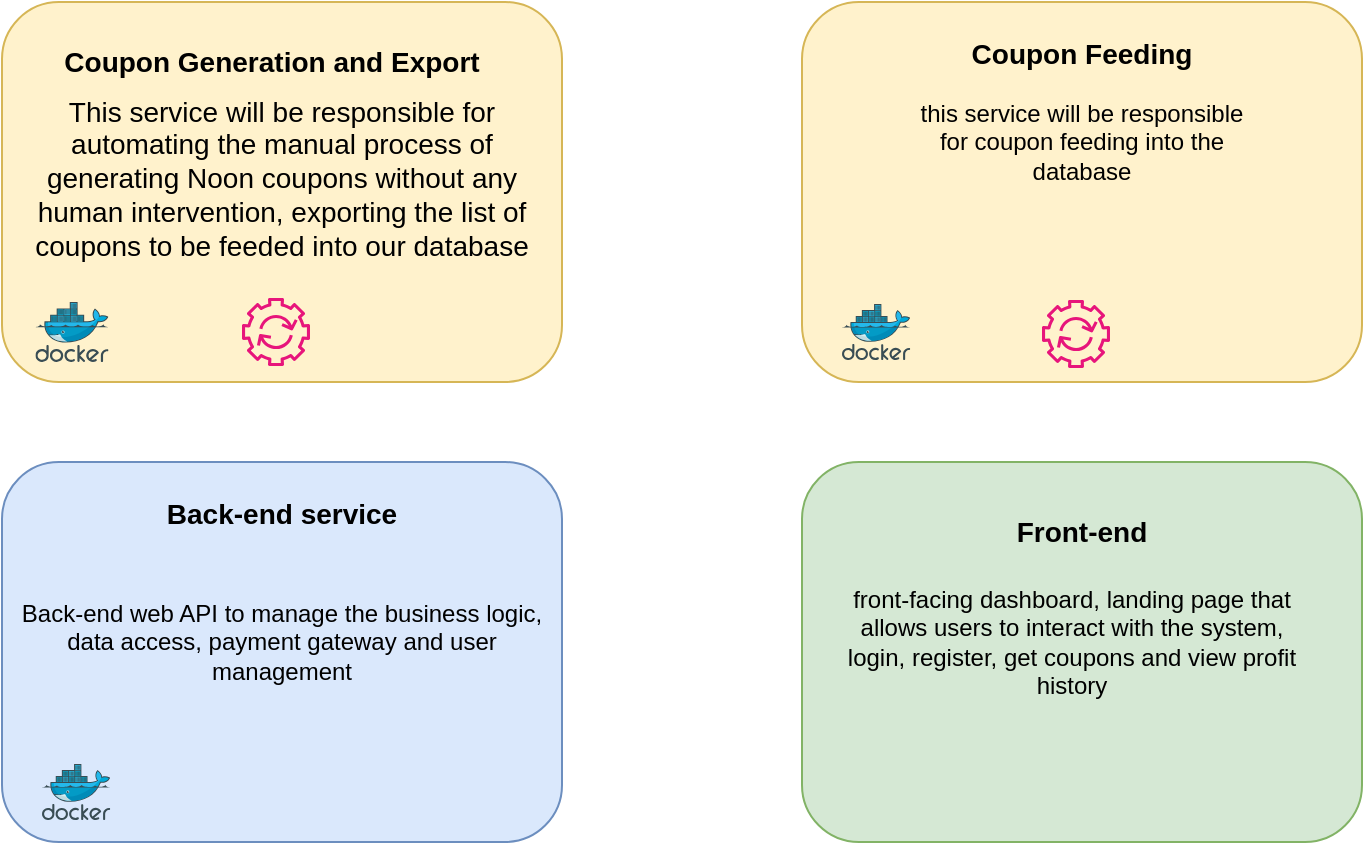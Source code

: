 <mxfile version="24.1.0" type="github" pages="2">
  <diagram name="Page-1" id="C3Hmc5k3WOy9ybObfjKQ">
    <mxGraphModel dx="1235" dy="640" grid="1" gridSize="10" guides="1" tooltips="1" connect="1" arrows="1" fold="1" page="1" pageScale="1" pageWidth="850" pageHeight="1100" math="0" shadow="0">
      <root>
        <mxCell id="0" />
        <mxCell id="1" parent="0" />
        <mxCell id="83oj74jrPgIGotp4Sf1E-3" value="" style="rounded=1;whiteSpace=wrap;html=1;fillColor=#fff2cc;strokeColor=#d6b656;" vertex="1" parent="1">
          <mxGeometry x="70" y="120" width="280" height="190" as="geometry" />
        </mxCell>
        <mxCell id="83oj74jrPgIGotp4Sf1E-2" value="" style="image;sketch=0;aspect=fixed;html=1;points=[];align=center;fontSize=12;image=img/lib/mscae/Docker.svg;" vertex="1" parent="1">
          <mxGeometry x="86.7" y="270" width="36.59" height="30" as="geometry" />
        </mxCell>
        <mxCell id="83oj74jrPgIGotp4Sf1E-4" value="" style="shape=image;html=1;verticalAlign=top;verticalLabelPosition=bottom;labelBackgroundColor=#ffffff;imageAspect=0;aspect=fixed;image=https://cdn4.iconfinder.com/data/icons/scripting-and-programming-languages/512/Python_logo-128.png;direction=south;rotation=-90;" vertex="1" parent="1">
          <mxGeometry x="140" y="270" width="30" height="30" as="geometry" />
        </mxCell>
        <mxCell id="83oj74jrPgIGotp4Sf1E-5" value="" style="sketch=0;outlineConnect=0;fontColor=#232F3E;gradientColor=none;fillColor=#E7157B;strokeColor=none;dashed=0;verticalLabelPosition=bottom;verticalAlign=top;align=center;html=1;fontSize=12;fontStyle=0;aspect=fixed;pointerEvents=1;shape=mxgraph.aws4.automation;" vertex="1" parent="1">
          <mxGeometry x="190" y="268" width="34" height="34" as="geometry" />
        </mxCell>
        <mxCell id="83oj74jrPgIGotp4Sf1E-6" value="Coupon Generation and Export" style="text;strokeColor=none;align=center;fillColor=none;html=1;verticalAlign=middle;whiteSpace=wrap;rounded=0;fontStyle=1;fontSize=14;" vertex="1" parent="1">
          <mxGeometry x="70" y="130" width="270" height="40" as="geometry" />
        </mxCell>
        <mxCell id="83oj74jrPgIGotp4Sf1E-8" value="This service will be responsible for automating the manual process of generating Noon coupons without any human intervention, exporting the list of coupons to be feeded into our database" style="text;strokeColor=none;align=center;fillColor=none;html=1;verticalAlign=middle;whiteSpace=wrap;rounded=0;fontSize=14;" vertex="1" parent="1">
          <mxGeometry x="75" y="148" width="270" height="120" as="geometry" />
        </mxCell>
        <mxCell id="83oj74jrPgIGotp4Sf1E-15" value="" style="rounded=1;whiteSpace=wrap;html=1;fillColor=#fff2cc;strokeColor=#d6b656;" vertex="1" parent="1">
          <mxGeometry x="470" y="120" width="280" height="190" as="geometry" />
        </mxCell>
        <mxCell id="83oj74jrPgIGotp4Sf1E-10" value="" style="image;sketch=0;aspect=fixed;html=1;points=[];align=center;fontSize=12;image=img/lib/mscae/Docker.svg;" vertex="1" parent="1">
          <mxGeometry x="490" y="271" width="34.15" height="28" as="geometry" />
        </mxCell>
        <mxCell id="83oj74jrPgIGotp4Sf1E-16" value="" style="shape=image;html=1;verticalAlign=top;verticalLabelPosition=bottom;labelBackgroundColor=#ffffff;imageAspect=0;aspect=fixed;image=https://cdn4.iconfinder.com/data/icons/scripting-and-programming-languages/512/Python_logo-128.png;direction=south;rotation=-90;" vertex="1" parent="1">
          <mxGeometry x="540" y="269" width="30" height="30" as="geometry" />
        </mxCell>
        <mxCell id="83oj74jrPgIGotp4Sf1E-17" value="Coupon Feeding" style="text;strokeColor=none;align=center;fillColor=none;html=1;verticalAlign=middle;whiteSpace=wrap;rounded=0;fontSize=14;fontStyle=1" vertex="1" parent="1">
          <mxGeometry x="540" y="131" width="140" height="30" as="geometry" />
        </mxCell>
        <mxCell id="83oj74jrPgIGotp4Sf1E-19" value="" style="rounded=1;whiteSpace=wrap;html=1;fillColor=#dae8fc;strokeColor=#6c8ebf;" vertex="1" parent="1">
          <mxGeometry x="70" y="350" width="280" height="190" as="geometry" />
        </mxCell>
        <mxCell id="83oj74jrPgIGotp4Sf1E-20" value="" style="shape=image;html=1;verticalAlign=top;verticalLabelPosition=bottom;labelBackgroundColor=#ffffff;imageAspect=0;aspect=fixed;image=https://cdn2.iconfinder.com/data/icons/boxicons-logos/24/bxl-django-128.png" vertex="1" parent="1">
          <mxGeometry x="180" y="500" width="28" height="28" as="geometry" />
        </mxCell>
        <mxCell id="83oj74jrPgIGotp4Sf1E-21" value="" style="image;sketch=0;aspect=fixed;html=1;points=[];align=center;fontSize=12;image=img/lib/mscae/Docker.svg;" vertex="1" parent="1">
          <mxGeometry x="90" y="501" width="34.15" height="28" as="geometry" />
        </mxCell>
        <mxCell id="83oj74jrPgIGotp4Sf1E-22" value="" style="shape=image;html=1;verticalAlign=top;verticalLabelPosition=bottom;labelBackgroundColor=#ffffff;imageAspect=0;aspect=fixed;image=https://cdn4.iconfinder.com/data/icons/scripting-and-programming-languages/512/Python_logo-128.png;direction=south;rotation=-90;" vertex="1" parent="1">
          <mxGeometry x="140" y="499" width="30" height="30" as="geometry" />
        </mxCell>
        <mxCell id="83oj74jrPgIGotp4Sf1E-23" value="Back-end service" style="text;strokeColor=none;align=center;fillColor=none;html=1;verticalAlign=middle;whiteSpace=wrap;rounded=0;fontSize=14;fontStyle=1" vertex="1" parent="1">
          <mxGeometry x="140" y="361" width="140" height="30" as="geometry" />
        </mxCell>
        <mxCell id="83oj74jrPgIGotp4Sf1E-24" value="this service will be responsible for coupon feeding into the database" style="text;strokeColor=none;align=center;fillColor=none;html=1;verticalAlign=middle;whiteSpace=wrap;rounded=0;" vertex="1" parent="1">
          <mxGeometry x="525" y="170" width="170" height="40" as="geometry" />
        </mxCell>
        <mxCell id="83oj74jrPgIGotp4Sf1E-25" value="" style="sketch=0;outlineConnect=0;fontColor=#232F3E;gradientColor=none;fillColor=#E7157B;strokeColor=none;dashed=0;verticalLabelPosition=bottom;verticalAlign=top;align=center;html=1;fontSize=12;fontStyle=0;aspect=fixed;pointerEvents=1;shape=mxgraph.aws4.automation;" vertex="1" parent="1">
          <mxGeometry x="590" y="269" width="34" height="34" as="geometry" />
        </mxCell>
        <mxCell id="83oj74jrPgIGotp4Sf1E-28" value="Back-end web API to manage the business logic, data access, payment gateway and user management" style="text;strokeColor=none;align=center;fillColor=none;html=1;verticalAlign=middle;whiteSpace=wrap;rounded=0;" vertex="1" parent="1">
          <mxGeometry x="70" y="400" width="280" height="80" as="geometry" />
        </mxCell>
        <mxCell id="83oj74jrPgIGotp4Sf1E-29" value="" style="rounded=1;whiteSpace=wrap;html=1;fillColor=#d5e8d4;strokeColor=#82b366;" vertex="1" parent="1">
          <mxGeometry x="470" y="350" width="280" height="190" as="geometry" />
        </mxCell>
        <mxCell id="83oj74jrPgIGotp4Sf1E-30" value="Front-end" style="text;strokeColor=none;align=center;fillColor=none;html=1;verticalAlign=middle;whiteSpace=wrap;rounded=0;fontSize=14;fontStyle=1" vertex="1" parent="1">
          <mxGeometry x="540" y="370" width="140" height="30" as="geometry" />
        </mxCell>
        <mxCell id="83oj74jrPgIGotp4Sf1E-31" value="" style="shape=image;html=1;verticalAlign=top;verticalLabelPosition=bottom;labelBackgroundColor=#ffffff;imageAspect=0;aspect=fixed;image=https://cdn2.iconfinder.com/data/icons/boxicons-logos/24/bxl-react-128.png" vertex="1" parent="1">
          <mxGeometry x="485" y="500" width="40" height="40" as="geometry" />
        </mxCell>
        <mxCell id="83oj74jrPgIGotp4Sf1E-33" value="" style="shape=image;html=1;verticalAlign=top;verticalLabelPosition=bottom;labelBackgroundColor=#ffffff;imageAspect=0;aspect=fixed;image=https://cdn4.iconfinder.com/data/icons/scripting-and-programming-languages/512/js-128.png" vertex="1" parent="1">
          <mxGeometry x="530" y="505" width="30" height="30" as="geometry" />
        </mxCell>
        <mxCell id="83oj74jrPgIGotp4Sf1E-34" value="front-facing dashboard, landing page that allows users to interact with the system, login, register, get coupons and view profit history" style="text;strokeColor=none;align=center;fillColor=none;html=1;verticalAlign=middle;whiteSpace=wrap;rounded=0;" vertex="1" parent="1">
          <mxGeometry x="485" y="410" width="240" height="60" as="geometry" />
        </mxCell>
      </root>
    </mxGraphModel>
  </diagram>
  <diagram id="JLn1G9ZA89l2bKaMDUSY" name="Page-2">
    <mxGraphModel dx="1050" dy="544" grid="1" gridSize="10" guides="1" tooltips="1" connect="1" arrows="1" fold="1" page="1" pageScale="1" pageWidth="850" pageHeight="1100" math="0" shadow="0">
      <root>
        <mxCell id="0" />
        <mxCell id="1" parent="0" />
        <mxCell id="Spn1ohCuwQSzZ7s8Z0EA-1" value="" style="shape=image;html=1;verticalAlign=top;verticalLabelPosition=bottom;labelBackgroundColor=#ffffff;imageAspect=0;aspect=fixed;image=https://cdn0.iconfinder.com/data/icons/google-material-design-3-0/48/ic_timeline_48px-128.png" vertex="1" parent="1">
          <mxGeometry x="360" y="220" width="128" height="128" as="geometry" />
        </mxCell>
      </root>
    </mxGraphModel>
  </diagram>
</mxfile>
